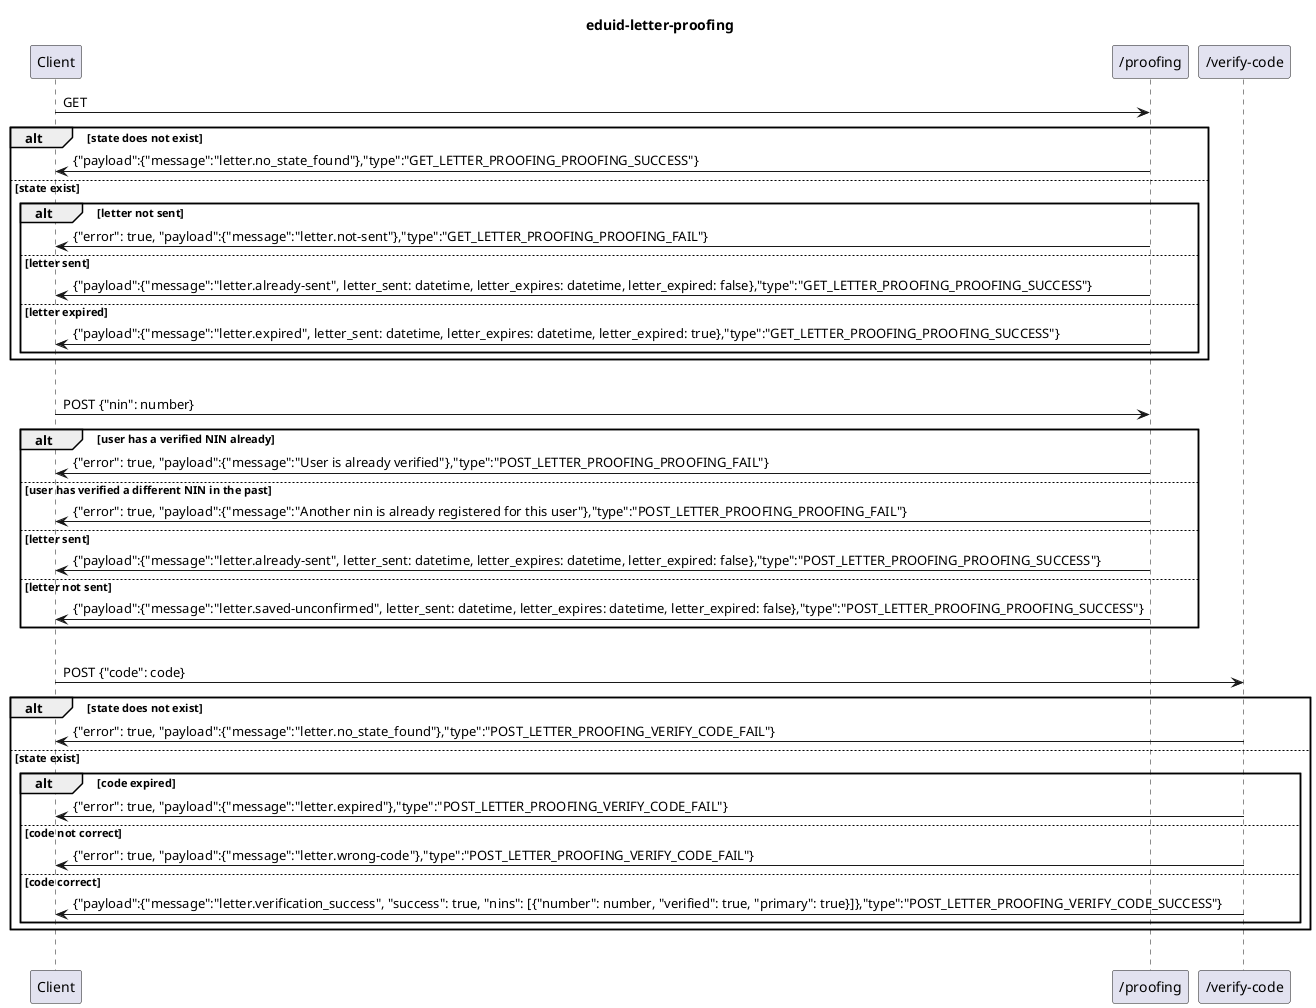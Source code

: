 @startuml
title eduid-letter-proofing

Client->"/proofing": GET
alt state does not exist
    "/proofing"->Client: {"payload":{"message":"letter.no_state_found"},"type":"GET_LETTER_PROOFING_PROOFING_SUCCESS"}
else state exist
    alt letter not sent
        "/proofing"->Client: {"error": true, "payload":{"message":"letter.not-sent"},"type":"GET_LETTER_PROOFING_PROOFING_FAIL"}
    else letter sent
        "/proofing"->Client: {"payload":{"message":"letter.already-sent", letter_sent: datetime, letter_expires: datetime, letter_expired: false},"type":"GET_LETTER_PROOFING_PROOFING_SUCCESS"}
    else letter expired
        "/proofing"->Client: {"payload":{"message":"letter.expired", letter_sent: datetime, letter_expires: datetime, letter_expired: true},"type":"GET_LETTER_PROOFING_PROOFING_SUCCESS"}
    end
end
|||

Client->"/proofing": POST {"nin": number}
alt user has a verified NIN already
    "/proofing"->Client: {"error": true, "payload":{"message":"User is already verified"},"type":"POST_LETTER_PROOFING_PROOFING_FAIL"}
else user has verified a different NIN in the past
    "/proofing"->Client: {"error": true, "payload":{"message":"Another nin is already registered for this user"},"type":"POST_LETTER_PROOFING_PROOFING_FAIL"}
else letter sent
    "/proofing"->Client: {"payload":{"message":"letter.already-sent", letter_sent: datetime, letter_expires: datetime, letter_expired: false},"type":"POST_LETTER_PROOFING_PROOFING_SUCCESS"}
else letter not sent
    "/proofing"->Client: {"payload":{"message":"letter.saved-unconfirmed", letter_sent: datetime, letter_expires: datetime, letter_expired: false},"type":"POST_LETTER_PROOFING_PROOFING_SUCCESS"}
end
|||

Client -> "/verify-code": POST {"code": code}
alt state does not exist
    "/verify-code"->Client: {"error": true, "payload":{"message":"letter.no_state_found"},"type":"POST_LETTER_PROOFING_VERIFY_CODE_FAIL"}
else state exist
    alt code expired
        "/verify-code"->Client: {"error": true, "payload":{"message":"letter.expired"},"type":"POST_LETTER_PROOFING_VERIFY_CODE_FAIL"}
    else code not correct
        "/verify-code"->Client: {"error": true, "payload":{"message":"letter.wrong-code"},"type":"POST_LETTER_PROOFING_VERIFY_CODE_FAIL"}
    else code correct
        "/verify-code"->Client: {"payload":{"message":"letter.verification_success", "success": true, "nins": [{"number": number, "verified": true, "primary": true}]},"type":"POST_LETTER_PROOFING_VERIFY_CODE_SUCCESS"}
    end
end
|||
@enduml
